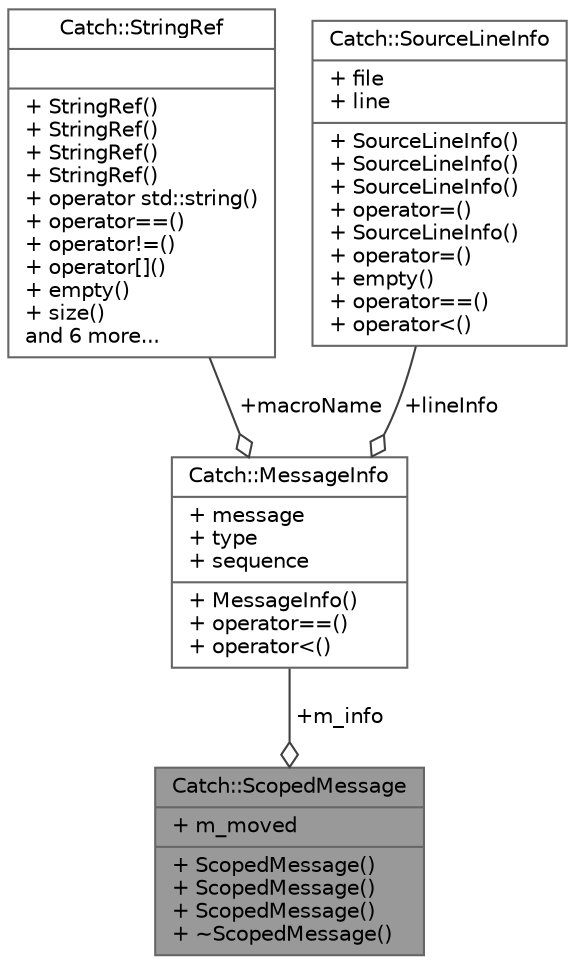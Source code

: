 digraph "Catch::ScopedMessage"
{
 // LATEX_PDF_SIZE
  bgcolor="transparent";
  edge [fontname=Helvetica,fontsize=10,labelfontname=Helvetica,labelfontsize=10];
  node [fontname=Helvetica,fontsize=10,shape=box,height=0.2,width=0.4];
  Node1 [shape=record,label="{Catch::ScopedMessage\n|+ m_moved\l|+ ScopedMessage()\l+ ScopedMessage()\l+ ScopedMessage()\l+ ~ScopedMessage()\l}",height=0.2,width=0.4,color="gray40", fillcolor="grey60", style="filled", fontcolor="black",tooltip=" "];
  Node2 -> Node1 [color="grey25",style="solid",label=" +m_info" ,arrowhead="odiamond"];
  Node2 [shape=record,label="{Catch::MessageInfo\n|+ message\l+ type\l+ sequence\l|+ MessageInfo()\l+ operator==()\l+ operator\<()\l}",height=0.2,width=0.4,color="gray40", fillcolor="white", style="filled",URL="$struct_catch_1_1_message_info.html",tooltip=" "];
  Node3 -> Node2 [color="grey25",style="solid",label=" +macroName" ,arrowhead="odiamond"];
  Node3 [shape=record,label="{Catch::StringRef\n||+ StringRef()\l+ StringRef()\l+ StringRef()\l+ StringRef()\l+ operator std::string()\l+ operator==()\l+ operator!=()\l+ operator[]()\l+ empty()\l+ size()\land 6 more...\l}",height=0.2,width=0.4,color="gray40", fillcolor="white", style="filled",URL="$class_catch_1_1_string_ref.html",tooltip="A non-owning string class (similar to the forthcoming std::string_view) Note that,..."];
  Node4 -> Node2 [color="grey25",style="solid",label=" +lineInfo" ,arrowhead="odiamond"];
  Node4 [shape=record,label="{Catch::SourceLineInfo\n|+ file\l+ line\l|+ SourceLineInfo()\l+ SourceLineInfo()\l+ SourceLineInfo()\l+ operator=()\l+ SourceLineInfo()\l+ operator=()\l+ empty()\l+ operator==()\l+ operator\<()\l}",height=0.2,width=0.4,color="gray40", fillcolor="white", style="filled",URL="$struct_catch_1_1_source_line_info.html",tooltip=" "];
}
